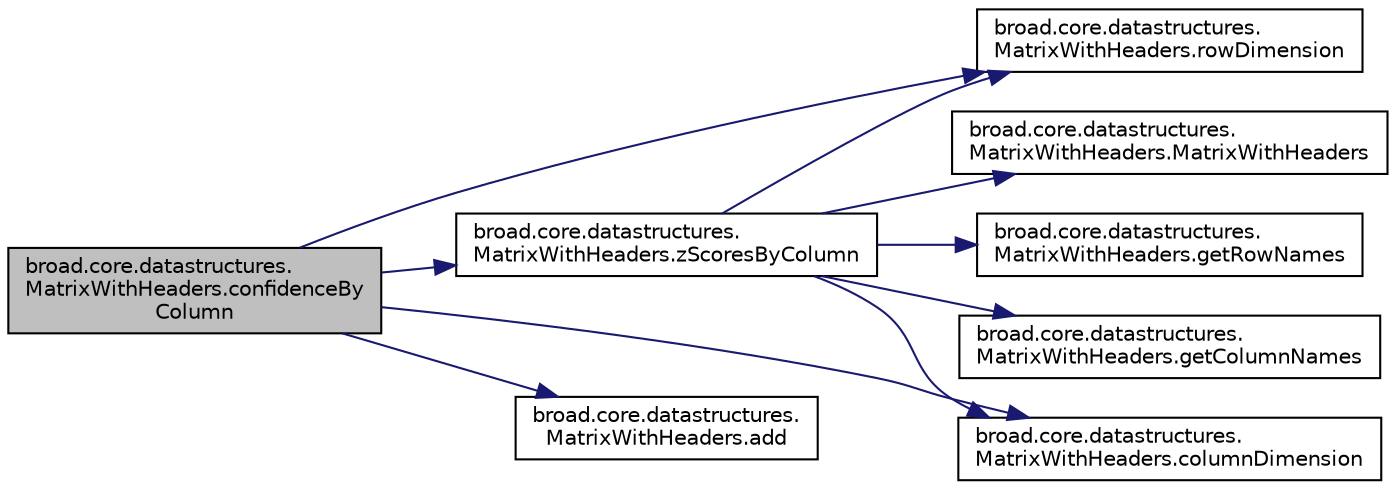 digraph "broad.core.datastructures.MatrixWithHeaders.confidenceByColumn"
{
  edge [fontname="Helvetica",fontsize="10",labelfontname="Helvetica",labelfontsize="10"];
  node [fontname="Helvetica",fontsize="10",shape=record];
  rankdir="LR";
  Node1 [label="broad.core.datastructures.\lMatrixWithHeaders.confidenceBy\lColumn",height=0.2,width=0.4,color="black", fillcolor="grey75", style="filled" fontcolor="black"];
  Node1 -> Node2 [color="midnightblue",fontsize="10",style="solid"];
  Node2 [label="broad.core.datastructures.\lMatrixWithHeaders.zScoresByColumn",height=0.2,width=0.4,color="black", fillcolor="white", style="filled",URL="$classbroad_1_1core_1_1datastructures_1_1_matrix_with_headers.html#a4dc96120f6b0c80480a24e1a3c66e126"];
  Node2 -> Node3 [color="midnightblue",fontsize="10",style="solid"];
  Node3 [label="broad.core.datastructures.\lMatrixWithHeaders.rowDimension",height=0.2,width=0.4,color="black", fillcolor="white", style="filled",URL="$classbroad_1_1core_1_1datastructures_1_1_matrix_with_headers.html#a0b830d324ce75f9a2250a2d7cd8cf30c"];
  Node2 -> Node4 [color="midnightblue",fontsize="10",style="solid"];
  Node4 [label="broad.core.datastructures.\lMatrixWithHeaders.columnDimension",height=0.2,width=0.4,color="black", fillcolor="white", style="filled",URL="$classbroad_1_1core_1_1datastructures_1_1_matrix_with_headers.html#ae61bb6176aa58f4102f3b9ca85a1581f"];
  Node2 -> Node5 [color="midnightblue",fontsize="10",style="solid"];
  Node5 [label="broad.core.datastructures.\lMatrixWithHeaders.MatrixWithHeaders",height=0.2,width=0.4,color="black", fillcolor="white", style="filled",URL="$classbroad_1_1core_1_1datastructures_1_1_matrix_with_headers.html#a42a72c4a4dfca058d787728bbeabd106"];
  Node2 -> Node6 [color="midnightblue",fontsize="10",style="solid"];
  Node6 [label="broad.core.datastructures.\lMatrixWithHeaders.getRowNames",height=0.2,width=0.4,color="black", fillcolor="white", style="filled",URL="$classbroad_1_1core_1_1datastructures_1_1_matrix_with_headers.html#a5ed12303338cc6bb92792d8fea575231"];
  Node2 -> Node7 [color="midnightblue",fontsize="10",style="solid"];
  Node7 [label="broad.core.datastructures.\lMatrixWithHeaders.getColumnNames",height=0.2,width=0.4,color="black", fillcolor="white", style="filled",URL="$classbroad_1_1core_1_1datastructures_1_1_matrix_with_headers.html#a488a21c1993afb6381f59f5b133c8f1c"];
  Node1 -> Node4 [color="midnightblue",fontsize="10",style="solid"];
  Node1 -> Node3 [color="midnightblue",fontsize="10",style="solid"];
  Node1 -> Node8 [color="midnightblue",fontsize="10",style="solid"];
  Node8 [label="broad.core.datastructures.\lMatrixWithHeaders.add",height=0.2,width=0.4,color="black", fillcolor="white", style="filled",URL="$classbroad_1_1core_1_1datastructures_1_1_matrix_with_headers.html#a3e3acbffa00dfe2bc5ed19d14bb7a656"];
}

